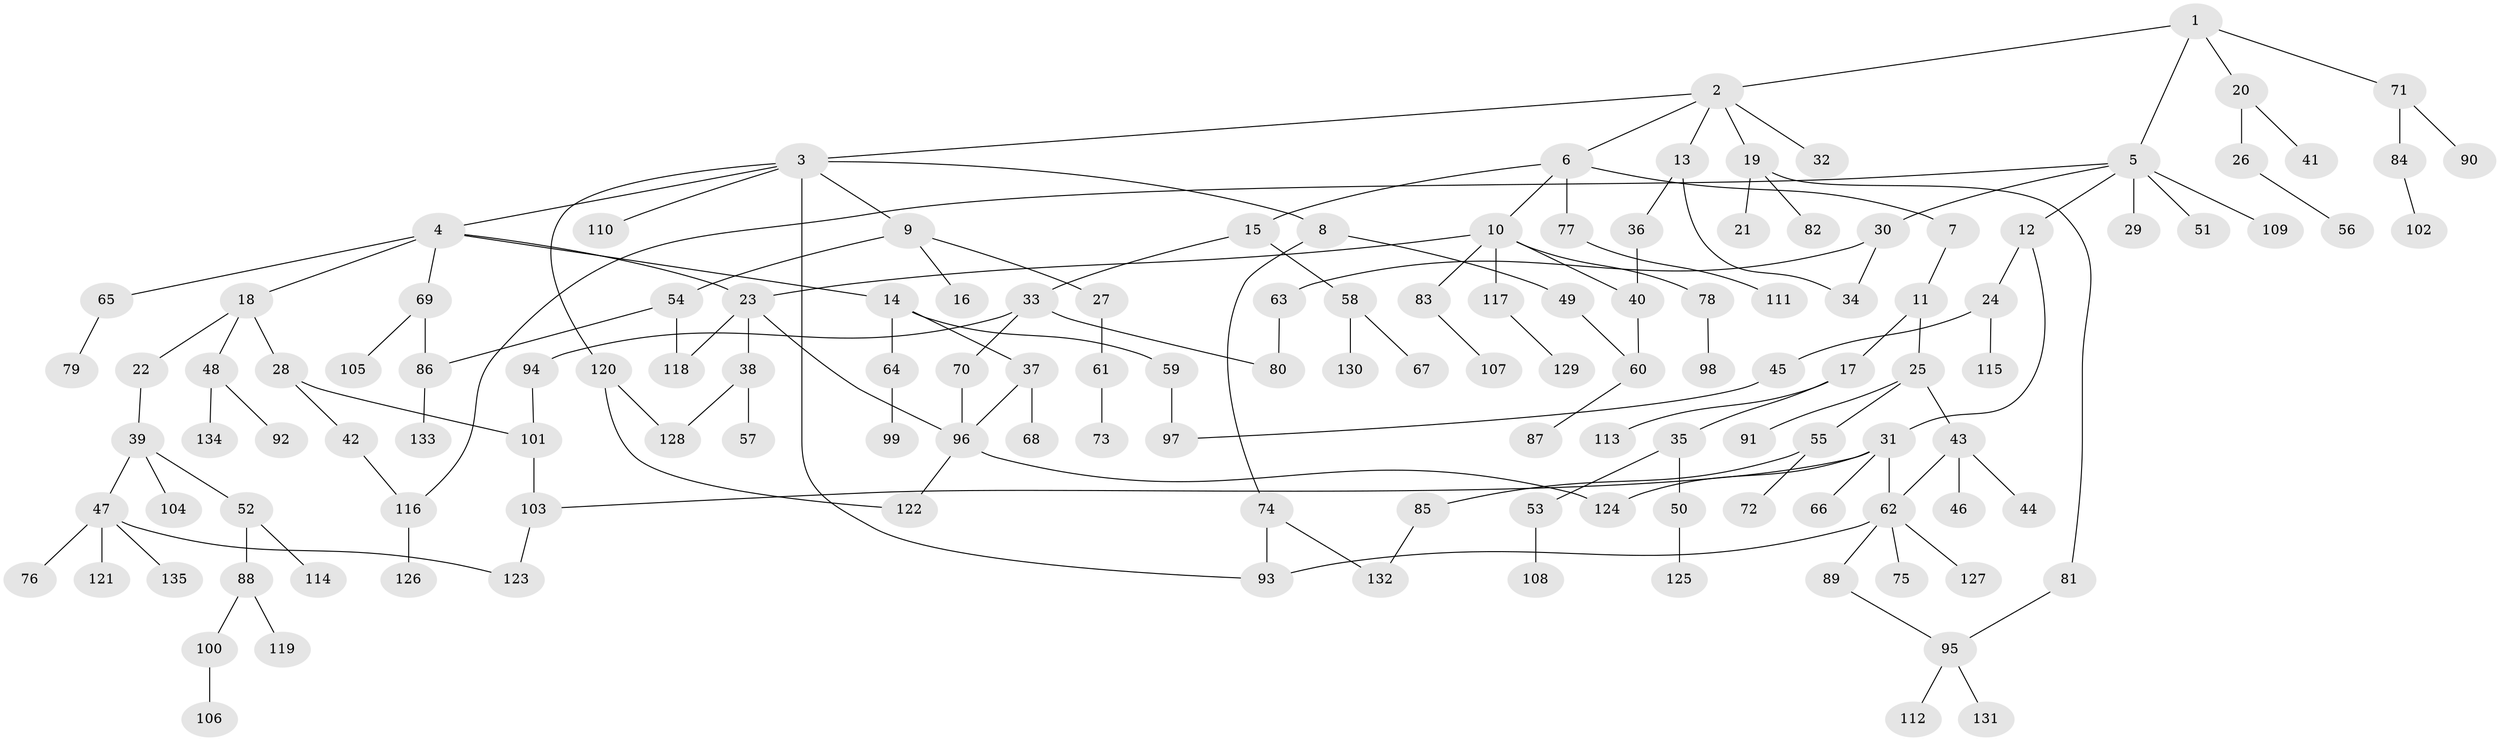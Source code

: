 // Generated by graph-tools (version 1.1) at 2025/41/03/09/25 04:41:55]
// undirected, 135 vertices, 156 edges
graph export_dot {
graph [start="1"]
  node [color=gray90,style=filled];
  1;
  2;
  3;
  4;
  5;
  6;
  7;
  8;
  9;
  10;
  11;
  12;
  13;
  14;
  15;
  16;
  17;
  18;
  19;
  20;
  21;
  22;
  23;
  24;
  25;
  26;
  27;
  28;
  29;
  30;
  31;
  32;
  33;
  34;
  35;
  36;
  37;
  38;
  39;
  40;
  41;
  42;
  43;
  44;
  45;
  46;
  47;
  48;
  49;
  50;
  51;
  52;
  53;
  54;
  55;
  56;
  57;
  58;
  59;
  60;
  61;
  62;
  63;
  64;
  65;
  66;
  67;
  68;
  69;
  70;
  71;
  72;
  73;
  74;
  75;
  76;
  77;
  78;
  79;
  80;
  81;
  82;
  83;
  84;
  85;
  86;
  87;
  88;
  89;
  90;
  91;
  92;
  93;
  94;
  95;
  96;
  97;
  98;
  99;
  100;
  101;
  102;
  103;
  104;
  105;
  106;
  107;
  108;
  109;
  110;
  111;
  112;
  113;
  114;
  115;
  116;
  117;
  118;
  119;
  120;
  121;
  122;
  123;
  124;
  125;
  126;
  127;
  128;
  129;
  130;
  131;
  132;
  133;
  134;
  135;
  1 -- 2;
  1 -- 5;
  1 -- 20;
  1 -- 71;
  2 -- 3;
  2 -- 6;
  2 -- 13;
  2 -- 19;
  2 -- 32;
  3 -- 4;
  3 -- 8;
  3 -- 9;
  3 -- 110;
  3 -- 120;
  3 -- 93;
  4 -- 14;
  4 -- 18;
  4 -- 65;
  4 -- 69;
  4 -- 23;
  5 -- 12;
  5 -- 29;
  5 -- 30;
  5 -- 51;
  5 -- 109;
  5 -- 116;
  6 -- 7;
  6 -- 10;
  6 -- 15;
  6 -- 77;
  7 -- 11;
  8 -- 49;
  8 -- 74;
  9 -- 16;
  9 -- 27;
  9 -- 54;
  10 -- 23;
  10 -- 78;
  10 -- 83;
  10 -- 117;
  10 -- 40;
  11 -- 17;
  11 -- 25;
  12 -- 24;
  12 -- 31;
  13 -- 34;
  13 -- 36;
  14 -- 37;
  14 -- 59;
  14 -- 64;
  15 -- 33;
  15 -- 58;
  17 -- 35;
  17 -- 113;
  18 -- 22;
  18 -- 28;
  18 -- 48;
  19 -- 21;
  19 -- 81;
  19 -- 82;
  20 -- 26;
  20 -- 41;
  22 -- 39;
  23 -- 38;
  23 -- 96;
  23 -- 118;
  24 -- 45;
  24 -- 115;
  25 -- 43;
  25 -- 55;
  25 -- 91;
  26 -- 56;
  27 -- 61;
  28 -- 42;
  28 -- 101;
  30 -- 63;
  30 -- 34;
  31 -- 66;
  31 -- 124;
  31 -- 103;
  31 -- 62;
  33 -- 70;
  33 -- 94;
  33 -- 80;
  35 -- 50;
  35 -- 53;
  36 -- 40;
  37 -- 68;
  37 -- 96;
  38 -- 57;
  38 -- 128;
  39 -- 47;
  39 -- 52;
  39 -- 104;
  40 -- 60;
  42 -- 116;
  43 -- 44;
  43 -- 46;
  43 -- 62;
  45 -- 97;
  47 -- 76;
  47 -- 121;
  47 -- 123;
  47 -- 135;
  48 -- 92;
  48 -- 134;
  49 -- 60;
  50 -- 125;
  52 -- 88;
  52 -- 114;
  53 -- 108;
  54 -- 86;
  54 -- 118;
  55 -- 72;
  55 -- 85;
  58 -- 67;
  58 -- 130;
  59 -- 97;
  60 -- 87;
  61 -- 73;
  62 -- 75;
  62 -- 89;
  62 -- 93;
  62 -- 127;
  63 -- 80;
  64 -- 99;
  65 -- 79;
  69 -- 105;
  69 -- 86;
  70 -- 96;
  71 -- 84;
  71 -- 90;
  74 -- 132;
  74 -- 93;
  77 -- 111;
  78 -- 98;
  81 -- 95;
  83 -- 107;
  84 -- 102;
  85 -- 132;
  86 -- 133;
  88 -- 100;
  88 -- 119;
  89 -- 95;
  94 -- 101;
  95 -- 112;
  95 -- 131;
  96 -- 124;
  96 -- 122;
  100 -- 106;
  101 -- 103;
  103 -- 123;
  116 -- 126;
  117 -- 129;
  120 -- 122;
  120 -- 128;
}
